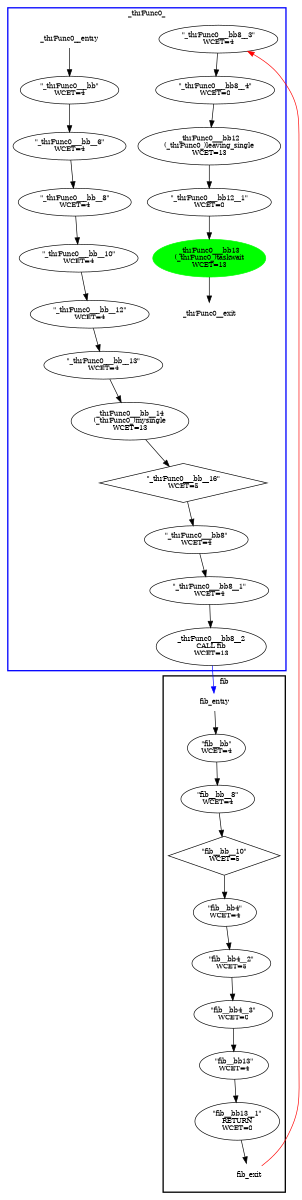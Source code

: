 digraph "CFG" {
fontsize=10;
orientation="portrait";
rankdir="TB";
size="10,8";
fib_entry [color="white", fontsize=10, height="0.01", label="fib_entry", width="0.01"];
fib__bb4__3 [fontsize=10, label="\"fib__bb4__3\"\nWCET=0", width="0.01"];
fib__bb [fontsize=10, label="\"fib__bb\"\nWCET=4", width="0.01"];
fib__bb13 [fontsize=10, label="\"fib__bb13\"\nWCET=4", width="0.01"];
fib__bb4 [fontsize=10, label="\"fib__bb4\"\nWCET=4", width="0.01"];
fib__bb__10 [fontsize=10, label="\"fib__bb__10\"\nWCET=5", shape=diamond, width="0.01"];
fib__bb__8 [fontsize=10, label="\"fib__bb__8\"\nWCET=4", width="0.01"];
fib__bb13__1 [fontsize=10, label="\"fib__bb13__1\"\nRETURN\nWCET=0", width="0.01"];
fib_exit [color="white", fontsize=10, label="fib_exit", width="0.01"];
fib__bb4__2 [fontsize=10, label="\"fib__bb4__2\"\nWCET=5", width="0.01"];
_thrFunc0___bb__10 [fontsize=10, label="\"_thrFunc0___bb__10\"\nWCET=4", width="0.01"];
_thrFunc0__exit [color="white", fontsize=10, label="_thrFunc0__exit", width="0.01"];
_thrFunc0___bb__16 [fontsize=10, label="\"_thrFunc0___bb__16\"\nWCET=5", shape=diamond, width="0.01"];
_thrFunc0__entry [color="white", fontsize=10, height="0.01", label="_thrFunc0__entry", width="0.01"];
_thrFunc0___bb12 [fontsize=10, label="_thrFunc0___bb12\n(_thrFunc0_)leaving_single\nWCET=13", width="0.01"];
_thrFunc0___bb8__4 [fontsize=10, label="\"_thrFunc0___bb8__4\"\nWCET=0", width="0.01"];
_thrFunc0___bb__12 [fontsize=10, label="\"_thrFunc0___bb__12\"\nWCET=4", width="0.01"];
_thrFunc0___bb8__2 [fontsize=10, label="_thrFunc0___bb8__2\nCALL fib\nWCET=13", width="0.01"];
_thrFunc0___bb__6 [fontsize=10, label="\"_thrFunc0___bb__6\"\nWCET=4", width="0.01"];
_thrFunc0___bb12__1 [fontsize=10, label="\"_thrFunc0___bb12__1\"\nWCET=0", width="0.01"];
_thrFunc0___bb13 [color=green, fontsize=10, label="_thrFunc0___bb13\n(_thrFunc0_)taskwait\nWCET=13", style=filled, width="0.01"];
_thrFunc0___bb [fontsize=10, label="\"_thrFunc0___bb\"\nWCET=4", width="0.01"];
_thrFunc0___bb__14 [fontsize=10, label="_thrFunc0___bb__14\n(_thrFunc0_)mysingle\nWCET=13", width="0.01"];
_thrFunc0___bb__13 [fontsize=10, label="\"_thrFunc0___bb__13\"\nWCET=4", width="0.01"];
_thrFunc0___bb8 [fontsize=10, label="\"_thrFunc0___bb8\"\nWCET=4", width="0.01"];
_thrFunc0___bb8__1 [fontsize=10, label="\"_thrFunc0___bb8__1\"\nWCET=4", width="0.01"];
_thrFunc0___bb8__3 [fontsize=10, label="\"_thrFunc0___bb8__3\"\nWCET=4", width="0.01"];
_thrFunc0___bb__8 [fontsize=10, label="\"_thrFunc0___bb__8\"\nWCET=4", width="0.01"];
fib_entry -> fib__bb  [key=0];
fib__bb4__3 -> fib__bb13  [key=0];
fib__bb -> fib__bb__8  [key=0];
fib__bb13 -> fib__bb13__1  [key=0];
fib__bb4 -> fib__bb4__2  [key=0];
fib__bb__10 -> fib__bb4  [key=0];
fib__bb__8 -> fib__bb__10  [key=0];
fib__bb13__1 -> fib_exit  [key=0];
fib_exit -> _thrFunc0___bb8__3  [color=red, key=0];
fib__bb4__2 -> fib__bb4__3  [key=0];
_thrFunc0___bb__10 -> _thrFunc0___bb__12  [key=0];
_thrFunc0___bb__16 -> _thrFunc0___bb8  [key=0];
_thrFunc0__entry -> _thrFunc0___bb  [key=0];
_thrFunc0___bb12 -> _thrFunc0___bb12__1  [key=0];
_thrFunc0___bb8__4 -> _thrFunc0___bb12  [key=0];
_thrFunc0___bb__12 -> _thrFunc0___bb__13  [key=0];
_thrFunc0___bb8__2 -> fib_entry  [color=blue, key=0];
_thrFunc0___bb__6 -> _thrFunc0___bb__8  [key=0];
_thrFunc0___bb12__1 -> _thrFunc0___bb13  [key=0];
_thrFunc0___bb13 -> _thrFunc0__exit  [key=0];
_thrFunc0___bb -> _thrFunc0___bb__6  [key=0];
_thrFunc0___bb__14 -> _thrFunc0___bb__16  [key=0];
_thrFunc0___bb__13 -> _thrFunc0___bb__14  [key=0];
_thrFunc0___bb8 -> _thrFunc0___bb8__1  [key=0];
_thrFunc0___bb8__1 -> _thrFunc0___bb8__2  [key=0];
_thrFunc0___bb8__3 -> _thrFunc0___bb8__4  [key=0];
_thrFunc0___bb__8 -> _thrFunc0___bb__10  [key=0];
subgraph "cluster__thrFunc0_" {
label=_thrFunc0_
style="bold"
color="blue"
"_thrFunc0___bb"
"_thrFunc0___bb__6"
"_thrFunc0___bb__8"
"_thrFunc0___bb__10"
"_thrFunc0___bb__12"
"_thrFunc0___bb__13"
"_thrFunc0___bb__14"
"_thrFunc0___bb__16"
"_thrFunc0___bb8"
"_thrFunc0___bb8__1"
"_thrFunc0___bb8__2"
"_thrFunc0___bb8__3"
"_thrFunc0___bb8__4"
"_thrFunc0___bb12"
"_thrFunc0___bb12__1"
"_thrFunc0___bb13"

"_thrFunc0__entry"
"_thrFunc0__exit"
}
subgraph "cluster_fib" {
label=fib
style="bold"
"fib__bb"
"fib__bb__8"
"fib__bb__10"
"fib__bb4"
"fib__bb4__2"
"fib__bb4__3"







"fib__bb13"
"fib__bb13__1"
"fib_entry"
"fib_exit"
}
subgraph "cluster__taskFunc0_" {
label=_taskFunc0_
style="bold"



















}
subgraph "cluster__taskFunc1_" {
label=_taskFunc1_
style="bold"



















}
}
